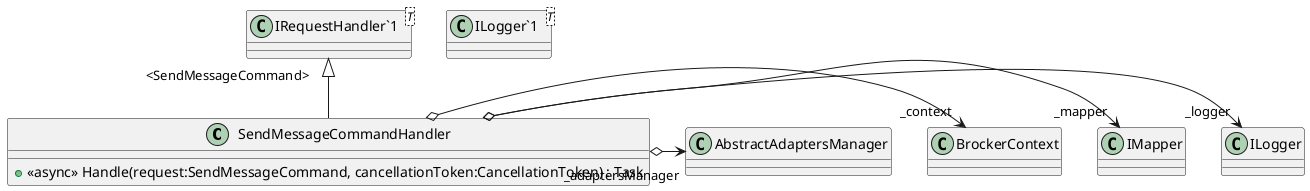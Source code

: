 @startuml
class SendMessageCommandHandler {
    + <<async>> Handle(request:SendMessageCommand, cancellationToken:CancellationToken) : Task
}
class "ILogger`1"<T> {
}
class "IRequestHandler`1"<T> {
}
"IRequestHandler`1" "<SendMessageCommand>" <|-- SendMessageCommandHandler
SendMessageCommandHandler o-> "_logger" ILogger
SendMessageCommandHandler o-> "_mapper" IMapper
SendMessageCommandHandler o-> "_context" BrockerContext
SendMessageCommandHandler o-> "_adaptersManager" AbstractAdaptersManager
@enduml
